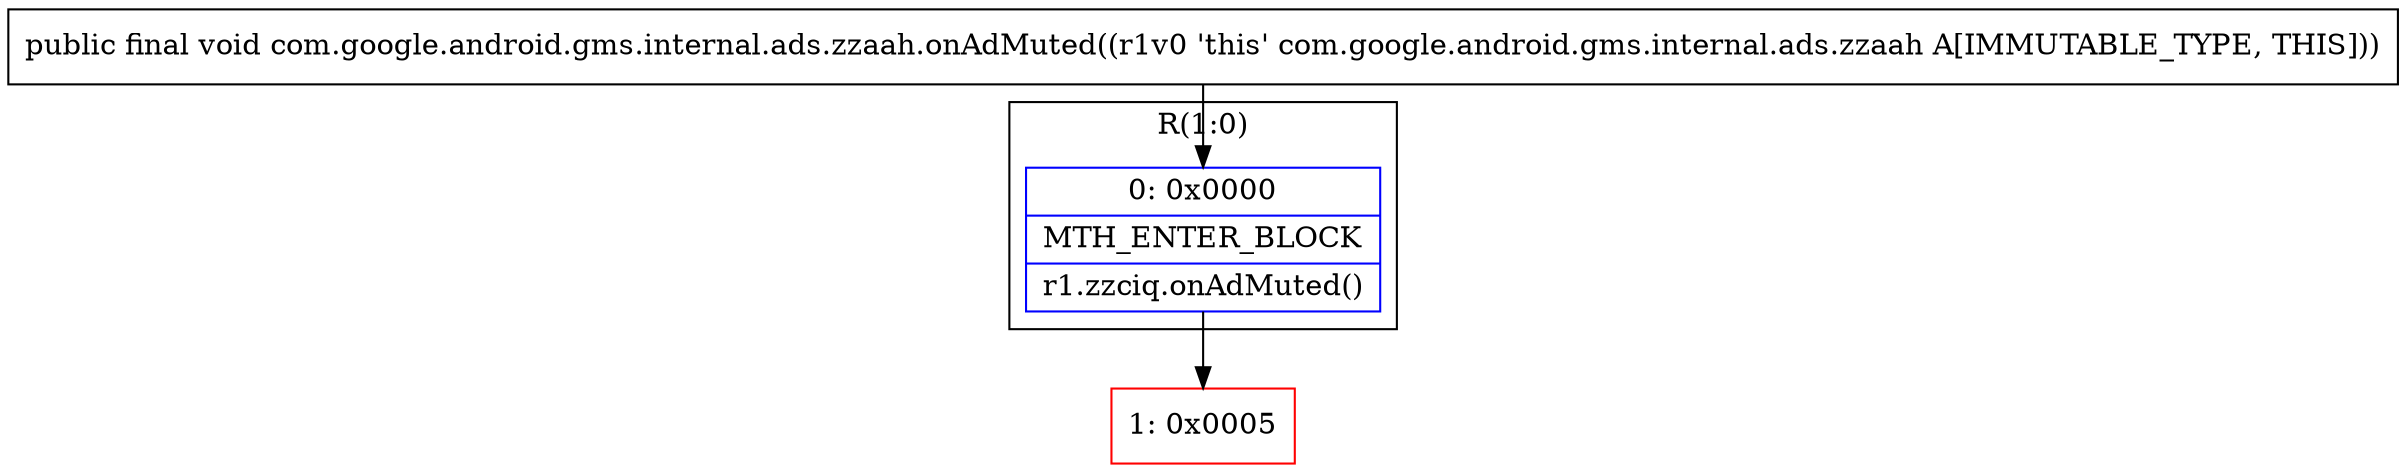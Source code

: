 digraph "CFG forcom.google.android.gms.internal.ads.zzaah.onAdMuted()V" {
subgraph cluster_Region_1332216416 {
label = "R(1:0)";
node [shape=record,color=blue];
Node_0 [shape=record,label="{0\:\ 0x0000|MTH_ENTER_BLOCK\l|r1.zzciq.onAdMuted()\l}"];
}
Node_1 [shape=record,color=red,label="{1\:\ 0x0005}"];
MethodNode[shape=record,label="{public final void com.google.android.gms.internal.ads.zzaah.onAdMuted((r1v0 'this' com.google.android.gms.internal.ads.zzaah A[IMMUTABLE_TYPE, THIS])) }"];
MethodNode -> Node_0;
Node_0 -> Node_1;
}

